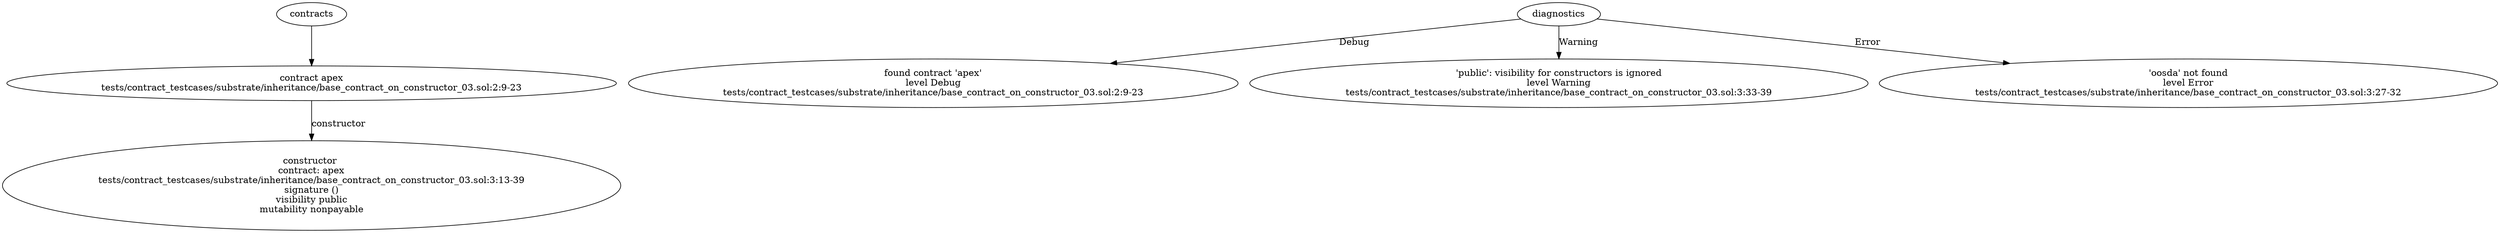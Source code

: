strict digraph "tests/contract_testcases/substrate/inheritance/base_contract_on_constructor_03.sol" {
	contract [label="contract apex\ntests/contract_testcases/substrate/inheritance/base_contract_on_constructor_03.sol:2:9-23"]
	node_2 [label="constructor \ncontract: apex\ntests/contract_testcases/substrate/inheritance/base_contract_on_constructor_03.sol:3:13-39\nsignature ()\nvisibility public\nmutability nonpayable"]
	diagnostic [label="found contract 'apex'\nlevel Debug\ntests/contract_testcases/substrate/inheritance/base_contract_on_constructor_03.sol:2:9-23"]
	diagnostic_5 [label="'public': visibility for constructors is ignored\nlevel Warning\ntests/contract_testcases/substrate/inheritance/base_contract_on_constructor_03.sol:3:33-39"]
	diagnostic_6 [label="'oosda' not found\nlevel Error\ntests/contract_testcases/substrate/inheritance/base_contract_on_constructor_03.sol:3:27-32"]
	contracts -> contract
	contract -> node_2 [label="constructor"]
	diagnostics -> diagnostic [label="Debug"]
	diagnostics -> diagnostic_5 [label="Warning"]
	diagnostics -> diagnostic_6 [label="Error"]
}

